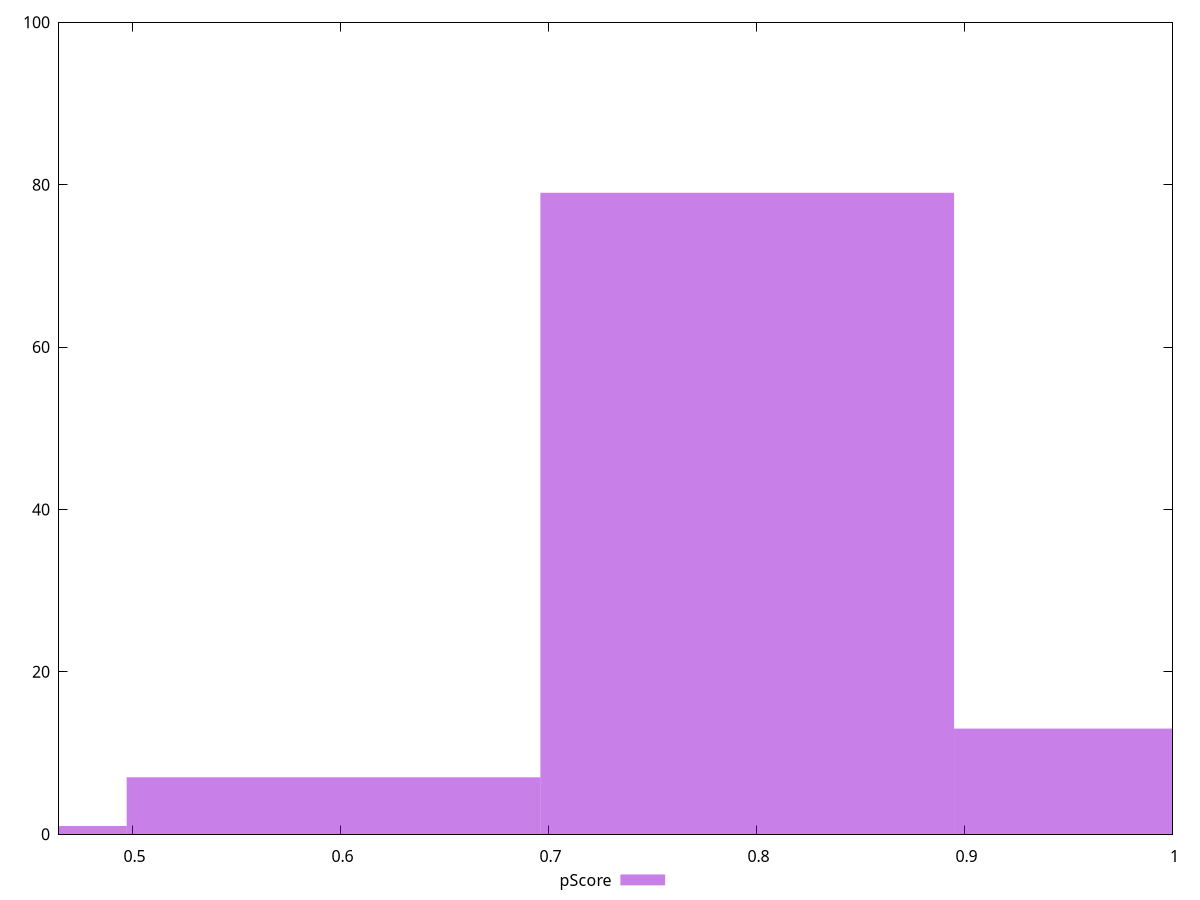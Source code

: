 reset

$pScore <<EOF
0.9944645144686006 13
0.7955716115748805 79
0.5966787086811605 7
0.39778580578744027 1
EOF

set key outside below
set boxwidth 0.19889290289372014
set xrange [0.4647058823529412:1]
set yrange [0:100]
set trange [0:100]
set style fill transparent solid 0.5 noborder
set terminal svg size 640, 490 enhanced background rgb 'white'
set output "report_00025_2021-02-22T21:38:55.199Z/unused-css-rules/samples/pages/pScore/histogram.svg"

plot $pScore title "pScore" with boxes

reset
